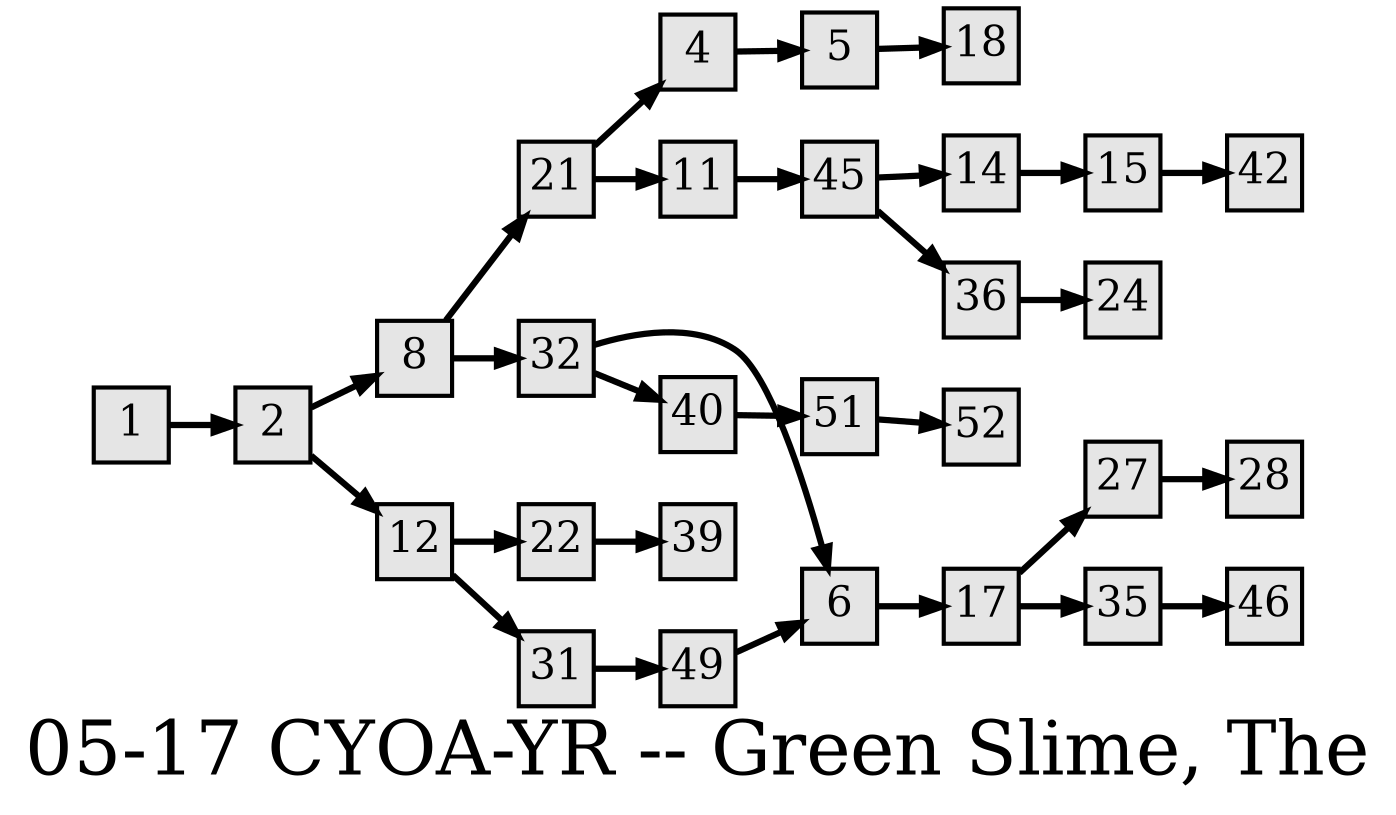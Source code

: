 digraph g{
  graph [ label="05-17 CYOA-YR -- Green Slime, The" rankdir=LR, ordering=out, fontsize=36, nodesep="0.35", ranksep="0.45"];
  node  [shape=rect, penwidth=2, fontsize=20, style=filled, fillcolor=grey90, margin="0,0", labelfloat=true, regular=true, fixedsize=true];
  edge  [labelfloat=true, penwidth=3, fontsize=12];

  1 -> 2;
  2 -> 8;
  2 -> 12;
  4 -> 5;
  5 -> 18;
  6 -> 17;
  8 -> 21;
  8 -> 32;
  11 -> 45;
  12 -> 22;
  12 -> 31;
  14 -> 15;
  15 -> 42;
  17 -> 27;
  17 -> 35;
  21 -> 4;
  21 -> 11;
  22 -> 39;
  27 -> 28;
  31 -> 49;
  32 -> 6;
  32 -> 40;
  35 -> 46;
  36 -> 24;
  40 -> 51;
  45 -> 14;
  45 -> 36;
  49 -> 6;
  51 -> 52;
}

